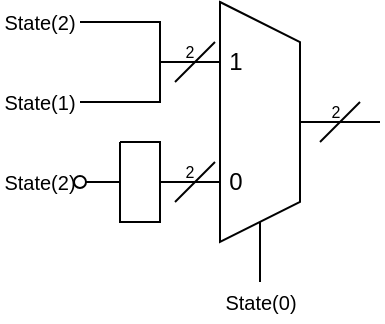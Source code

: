 <mxfile version="24.7.17">
  <diagram name="Page-1" id="LWOFWfnpxC4VILX40IXY">
    <mxGraphModel dx="378" dy="223" grid="1" gridSize="10" guides="1" tooltips="1" connect="1" arrows="1" fold="1" page="1" pageScale="1" pageWidth="850" pageHeight="1100" math="0" shadow="0">
      <root>
        <mxCell id="0" />
        <mxCell id="1" parent="0" />
        <mxCell id="NR-nkx7P1sxczl-uwj3u-21" style="edgeStyle=orthogonalEdgeStyle;rounded=0;orthogonalLoop=1;jettySize=auto;html=1;endArrow=none;endFill=0;" edge="1" parent="1" source="NR-nkx7P1sxczl-uwj3u-1">
          <mxGeometry relative="1" as="geometry">
            <mxPoint x="480" y="260" as="targetPoint" />
          </mxGeometry>
        </mxCell>
        <mxCell id="NR-nkx7P1sxczl-uwj3u-1" value="" style="shape=trapezoid;perimeter=trapezoidPerimeter;whiteSpace=wrap;html=1;fixedSize=1;rotation=90;" vertex="1" parent="1">
          <mxGeometry x="360" y="240" width="120" height="40" as="geometry" />
        </mxCell>
        <mxCell id="NR-nkx7P1sxczl-uwj3u-8" style="edgeStyle=orthogonalEdgeStyle;rounded=0;orthogonalLoop=1;jettySize=auto;html=1;entryX=0.25;entryY=1;entryDx=0;entryDy=0;endArrow=none;endFill=0;" edge="1" parent="1" source="NR-nkx7P1sxczl-uwj3u-4" target="NR-nkx7P1sxczl-uwj3u-1">
          <mxGeometry relative="1" as="geometry">
            <Array as="points">
              <mxPoint x="370" y="210" />
              <mxPoint x="370" y="230" />
            </Array>
          </mxGeometry>
        </mxCell>
        <mxCell id="NR-nkx7P1sxczl-uwj3u-4" value="State(2)" style="text;html=1;align=center;verticalAlign=middle;whiteSpace=wrap;rounded=0;fontSize=10;" vertex="1" parent="1">
          <mxGeometry x="290" y="200" width="40" height="20" as="geometry" />
        </mxCell>
        <mxCell id="NR-nkx7P1sxczl-uwj3u-9" style="edgeStyle=orthogonalEdgeStyle;rounded=0;orthogonalLoop=1;jettySize=auto;html=1;endArrow=none;endFill=0;" edge="1" parent="1" source="NR-nkx7P1sxczl-uwj3u-5">
          <mxGeometry relative="1" as="geometry">
            <mxPoint x="400" y="230" as="targetPoint" />
            <Array as="points">
              <mxPoint x="370" y="250" />
              <mxPoint x="370" y="230" />
            </Array>
          </mxGeometry>
        </mxCell>
        <mxCell id="NR-nkx7P1sxczl-uwj3u-5" value="State(1)" style="text;html=1;align=center;verticalAlign=middle;whiteSpace=wrap;rounded=0;fontSize=10;" vertex="1" parent="1">
          <mxGeometry x="290" y="240" width="40" height="20" as="geometry" />
        </mxCell>
        <mxCell id="NR-nkx7P1sxczl-uwj3u-6" value="State(2)" style="text;html=1;align=center;verticalAlign=middle;whiteSpace=wrap;rounded=0;fontSize=10;" vertex="1" parent="1">
          <mxGeometry x="290" y="280" width="40" height="20" as="geometry" />
        </mxCell>
        <mxCell id="NR-nkx7P1sxczl-uwj3u-12" style="edgeStyle=orthogonalEdgeStyle;rounded=0;orthogonalLoop=1;jettySize=auto;html=1;entryX=1;entryY=0.5;entryDx=0;entryDy=0;endArrow=none;endFill=0;" edge="1" parent="1" source="NR-nkx7P1sxczl-uwj3u-7" target="NR-nkx7P1sxczl-uwj3u-1">
          <mxGeometry relative="1" as="geometry" />
        </mxCell>
        <mxCell id="NR-nkx7P1sxczl-uwj3u-7" value="State(0)" style="text;html=1;align=center;verticalAlign=middle;whiteSpace=wrap;rounded=0;fontSize=10;" vertex="1" parent="1">
          <mxGeometry x="397.5" y="340" width="45" height="20" as="geometry" />
        </mxCell>
        <mxCell id="NR-nkx7P1sxczl-uwj3u-13" value="" style="endArrow=none;html=1;rounded=0;" edge="1" parent="1">
          <mxGeometry width="50" height="50" relative="1" as="geometry">
            <mxPoint x="377.5" y="240" as="sourcePoint" />
            <mxPoint x="397.5" y="220" as="targetPoint" />
          </mxGeometry>
        </mxCell>
        <mxCell id="NR-nkx7P1sxczl-uwj3u-18" value="" style="endArrow=none;html=1;rounded=0;" edge="1" parent="1">
          <mxGeometry width="50" height="50" relative="1" as="geometry">
            <mxPoint x="377.5" y="300" as="sourcePoint" />
            <mxPoint x="397.5" y="280" as="targetPoint" />
          </mxGeometry>
        </mxCell>
        <mxCell id="NR-nkx7P1sxczl-uwj3u-19" value="2" style="text;html=1;align=center;verticalAlign=middle;whiteSpace=wrap;rounded=0;fontSize=8;" vertex="1" parent="1">
          <mxGeometry x="380" y="280" width="10" height="10" as="geometry" />
        </mxCell>
        <mxCell id="NR-nkx7P1sxczl-uwj3u-20" value="2" style="text;html=1;align=center;verticalAlign=middle;whiteSpace=wrap;rounded=0;fontSize=8;" vertex="1" parent="1">
          <mxGeometry x="380" y="220" width="10" height="10" as="geometry" />
        </mxCell>
        <mxCell id="NR-nkx7P1sxczl-uwj3u-22" value="" style="endArrow=none;html=1;rounded=0;" edge="1" parent="1">
          <mxGeometry width="50" height="50" relative="1" as="geometry">
            <mxPoint x="450" y="270" as="sourcePoint" />
            <mxPoint x="470" y="250" as="targetPoint" />
          </mxGeometry>
        </mxCell>
        <mxCell id="NR-nkx7P1sxczl-uwj3u-23" value="2" style="text;html=1;align=center;verticalAlign=middle;whiteSpace=wrap;rounded=0;fontSize=8;" vertex="1" parent="1">
          <mxGeometry x="452.5" y="250" width="10" height="10" as="geometry" />
        </mxCell>
        <mxCell id="NR-nkx7P1sxczl-uwj3u-25" value="1" style="text;html=1;align=center;verticalAlign=middle;whiteSpace=wrap;rounded=0;" vertex="1" parent="1">
          <mxGeometry x="397.5" y="220" width="20" height="20" as="geometry" />
        </mxCell>
        <mxCell id="NR-nkx7P1sxczl-uwj3u-30" value="" style="endArrow=none;html=1;rounded=0;entryX=0.75;entryY=1;entryDx=0;entryDy=0;startArrow=oval;startFill=0;" edge="1" parent="1" target="NR-nkx7P1sxczl-uwj3u-1">
          <mxGeometry width="50" height="50" relative="1" as="geometry">
            <mxPoint x="330" y="290" as="sourcePoint" />
            <mxPoint x="390" y="300" as="targetPoint" />
            <Array as="points">
              <mxPoint x="350" y="290" />
              <mxPoint x="350" y="270" />
              <mxPoint x="350" y="310" />
              <mxPoint x="370" y="310" />
              <mxPoint x="370" y="300" />
              <mxPoint x="370" y="290" />
            </Array>
          </mxGeometry>
        </mxCell>
        <mxCell id="NR-nkx7P1sxczl-uwj3u-33" value="" style="endArrow=none;html=1;rounded=0;" edge="1" parent="1">
          <mxGeometry width="50" height="50" relative="1" as="geometry">
            <mxPoint x="350" y="270" as="sourcePoint" />
            <mxPoint x="400" y="290" as="targetPoint" />
            <Array as="points">
              <mxPoint x="360" y="270" />
              <mxPoint x="370" y="270" />
              <mxPoint x="370" y="290" />
            </Array>
          </mxGeometry>
        </mxCell>
        <mxCell id="NR-nkx7P1sxczl-uwj3u-34" value="0" style="text;html=1;align=center;verticalAlign=middle;whiteSpace=wrap;rounded=0;" vertex="1" parent="1">
          <mxGeometry x="397.5" y="280" width="20" height="20" as="geometry" />
        </mxCell>
      </root>
    </mxGraphModel>
  </diagram>
</mxfile>
